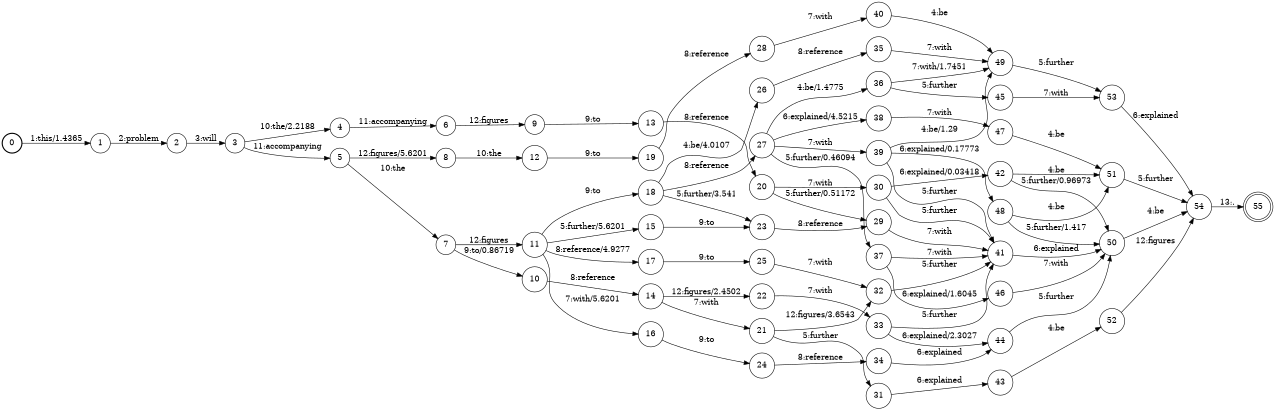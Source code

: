 digraph FST {
rankdir = LR;
size = "8.5,11";
label = "";
center = 1;
orientation = Portrait;
ranksep = "0.4";
nodesep = "0.25";
0 [label = "0", shape = circle, style = bold, fontsize = 14]
	0 -> 1 [label = "1:this/1.4365", fontsize = 14];
1 [label = "1", shape = circle, style = solid, fontsize = 14]
	1 -> 2 [label = "2:problem", fontsize = 14];
2 [label = "2", shape = circle, style = solid, fontsize = 14]
	2 -> 3 [label = "3:will", fontsize = 14];
3 [label = "3", shape = circle, style = solid, fontsize = 14]
	3 -> 4 [label = "10:the/2.2188", fontsize = 14];
	3 -> 5 [label = "11:accompanying", fontsize = 14];
4 [label = "4", shape = circle, style = solid, fontsize = 14]
	4 -> 6 [label = "11:accompanying", fontsize = 14];
5 [label = "5", shape = circle, style = solid, fontsize = 14]
	5 -> 7 [label = "10:the", fontsize = 14];
	5 -> 8 [label = "12:figures/5.6201", fontsize = 14];
6 [label = "6", shape = circle, style = solid, fontsize = 14]
	6 -> 9 [label = "12:figures", fontsize = 14];
7 [label = "7", shape = circle, style = solid, fontsize = 14]
	7 -> 10 [label = "9:to/0.86719", fontsize = 14];
	7 -> 11 [label = "12:figures", fontsize = 14];
8 [label = "8", shape = circle, style = solid, fontsize = 14]
	8 -> 12 [label = "10:the", fontsize = 14];
9 [label = "9", shape = circle, style = solid, fontsize = 14]
	9 -> 13 [label = "9:to", fontsize = 14];
10 [label = "10", shape = circle, style = solid, fontsize = 14]
	10 -> 14 [label = "8:reference", fontsize = 14];
11 [label = "11", shape = circle, style = solid, fontsize = 14]
	11 -> 15 [label = "5:further/5.6201", fontsize = 14];
	11 -> 16 [label = "7:with/5.6201", fontsize = 14];
	11 -> 17 [label = "8:reference/4.9277", fontsize = 14];
	11 -> 18 [label = "9:to", fontsize = 14];
12 [label = "12", shape = circle, style = solid, fontsize = 14]
	12 -> 19 [label = "9:to", fontsize = 14];
13 [label = "13", shape = circle, style = solid, fontsize = 14]
	13 -> 20 [label = "8:reference", fontsize = 14];
14 [label = "14", shape = circle, style = solid, fontsize = 14]
	14 -> 21 [label = "7:with", fontsize = 14];
	14 -> 22 [label = "12:figures/2.4502", fontsize = 14];
15 [label = "15", shape = circle, style = solid, fontsize = 14]
	15 -> 23 [label = "9:to", fontsize = 14];
16 [label = "16", shape = circle, style = solid, fontsize = 14]
	16 -> 24 [label = "9:to", fontsize = 14];
17 [label = "17", shape = circle, style = solid, fontsize = 14]
	17 -> 25 [label = "9:to", fontsize = 14];
18 [label = "18", shape = circle, style = solid, fontsize = 14]
	18 -> 26 [label = "4:be/4.0107", fontsize = 14];
	18 -> 23 [label = "5:further/3.541", fontsize = 14];
	18 -> 27 [label = "8:reference", fontsize = 14];
19 [label = "19", shape = circle, style = solid, fontsize = 14]
	19 -> 28 [label = "8:reference", fontsize = 14];
20 [label = "20", shape = circle, style = solid, fontsize = 14]
	20 -> 29 [label = "5:further/0.51172", fontsize = 14];
	20 -> 30 [label = "7:with", fontsize = 14];
21 [label = "21", shape = circle, style = solid, fontsize = 14]
	21 -> 31 [label = "5:further", fontsize = 14];
	21 -> 32 [label = "12:figures/3.6543", fontsize = 14];
22 [label = "22", shape = circle, style = solid, fontsize = 14]
	22 -> 33 [label = "7:with", fontsize = 14];
23 [label = "23", shape = circle, style = solid, fontsize = 14]
	23 -> 29 [label = "8:reference", fontsize = 14];
24 [label = "24", shape = circle, style = solid, fontsize = 14]
	24 -> 34 [label = "8:reference", fontsize = 14];
25 [label = "25", shape = circle, style = solid, fontsize = 14]
	25 -> 32 [label = "7:with", fontsize = 14];
26 [label = "26", shape = circle, style = solid, fontsize = 14]
	26 -> 35 [label = "8:reference", fontsize = 14];
27 [label = "27", shape = circle, style = solid, fontsize = 14]
	27 -> 36 [label = "4:be/1.4775", fontsize = 14];
	27 -> 37 [label = "5:further/0.46094", fontsize = 14];
	27 -> 38 [label = "6:explained/4.5215", fontsize = 14];
	27 -> 39 [label = "7:with", fontsize = 14];
28 [label = "28", shape = circle, style = solid, fontsize = 14]
	28 -> 40 [label = "7:with", fontsize = 14];
29 [label = "29", shape = circle, style = solid, fontsize = 14]
	29 -> 41 [label = "7:with", fontsize = 14];
30 [label = "30", shape = circle, style = solid, fontsize = 14]
	30 -> 41 [label = "5:further", fontsize = 14];
	30 -> 42 [label = "6:explained/0.03418", fontsize = 14];
31 [label = "31", shape = circle, style = solid, fontsize = 14]
	31 -> 43 [label = "6:explained", fontsize = 14];
32 [label = "32", shape = circle, style = solid, fontsize = 14]
	32 -> 41 [label = "5:further", fontsize = 14];
33 [label = "33", shape = circle, style = solid, fontsize = 14]
	33 -> 41 [label = "5:further", fontsize = 14];
	33 -> 44 [label = "6:explained/2.3027", fontsize = 14];
34 [label = "34", shape = circle, style = solid, fontsize = 14]
	34 -> 44 [label = "6:explained", fontsize = 14];
35 [label = "35", shape = circle, style = solid, fontsize = 14]
	35 -> 49 [label = "7:with", fontsize = 14];
36 [label = "36", shape = circle, style = solid, fontsize = 14]
	36 -> 45 [label = "5:further", fontsize = 14];
	36 -> 49 [label = "7:with/1.7451", fontsize = 14];
37 [label = "37", shape = circle, style = solid, fontsize = 14]
	37 -> 46 [label = "6:explained/1.6045", fontsize = 14];
	37 -> 41 [label = "7:with", fontsize = 14];
38 [label = "38", shape = circle, style = solid, fontsize = 14]
	38 -> 47 [label = "7:with", fontsize = 14];
39 [label = "39", shape = circle, style = solid, fontsize = 14]
	39 -> 49 [label = "4:be/1.29", fontsize = 14];
	39 -> 41 [label = "5:further", fontsize = 14];
	39 -> 48 [label = "6:explained/0.17773", fontsize = 14];
40 [label = "40", shape = circle, style = solid, fontsize = 14]
	40 -> 49 [label = "4:be", fontsize = 14];
41 [label = "41", shape = circle, style = solid, fontsize = 14]
	41 -> 50 [label = "6:explained", fontsize = 14];
42 [label = "42", shape = circle, style = solid, fontsize = 14]
	42 -> 51 [label = "4:be", fontsize = 14];
	42 -> 50 [label = "5:further/0.96973", fontsize = 14];
43 [label = "43", shape = circle, style = solid, fontsize = 14]
	43 -> 52 [label = "4:be", fontsize = 14];
44 [label = "44", shape = circle, style = solid, fontsize = 14]
	44 -> 50 [label = "5:further", fontsize = 14];
45 [label = "45", shape = circle, style = solid, fontsize = 14]
	45 -> 53 [label = "7:with", fontsize = 14];
46 [label = "46", shape = circle, style = solid, fontsize = 14]
	46 -> 50 [label = "7:with", fontsize = 14];
47 [label = "47", shape = circle, style = solid, fontsize = 14]
	47 -> 51 [label = "4:be", fontsize = 14];
48 [label = "48", shape = circle, style = solid, fontsize = 14]
	48 -> 51 [label = "4:be", fontsize = 14];
	48 -> 50 [label = "5:further/1.417", fontsize = 14];
49 [label = "49", shape = circle, style = solid, fontsize = 14]
	49 -> 53 [label = "5:further", fontsize = 14];
50 [label = "50", shape = circle, style = solid, fontsize = 14]
	50 -> 54 [label = "4:be", fontsize = 14];
51 [label = "51", shape = circle, style = solid, fontsize = 14]
	51 -> 54 [label = "5:further", fontsize = 14];
52 [label = "52", shape = circle, style = solid, fontsize = 14]
	52 -> 54 [label = "12:figures", fontsize = 14];
53 [label = "53", shape = circle, style = solid, fontsize = 14]
	53 -> 54 [label = "6:explained", fontsize = 14];
54 [label = "54", shape = circle, style = solid, fontsize = 14]
	54 -> 55 [label = "13:.", fontsize = 14];
55 [label = "55", shape = doublecircle, style = solid, fontsize = 14]
}
